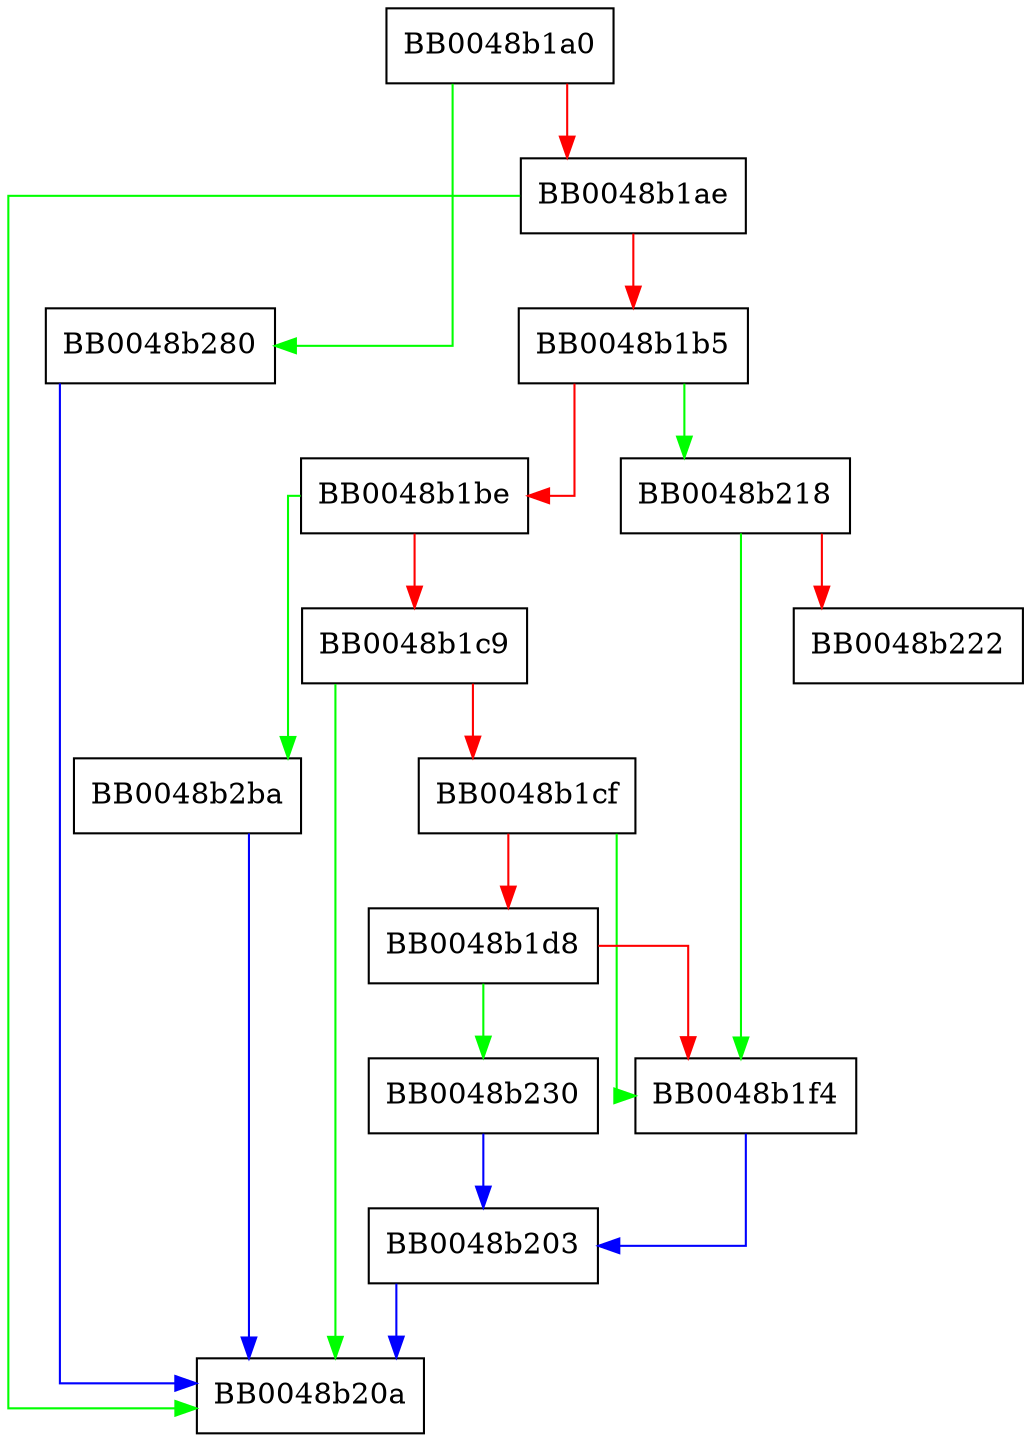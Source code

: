 digraph SSL_peek {
  node [shape="box"];
  graph [splines=ortho];
  BB0048b1a0 -> BB0048b280 [color="green"];
  BB0048b1a0 -> BB0048b1ae [color="red"];
  BB0048b1ae -> BB0048b20a [color="green"];
  BB0048b1ae -> BB0048b1b5 [color="red"];
  BB0048b1b5 -> BB0048b218 [color="green"];
  BB0048b1b5 -> BB0048b1be [color="red"];
  BB0048b1be -> BB0048b2ba [color="green"];
  BB0048b1be -> BB0048b1c9 [color="red"];
  BB0048b1c9 -> BB0048b20a [color="green"];
  BB0048b1c9 -> BB0048b1cf [color="red"];
  BB0048b1cf -> BB0048b1f4 [color="green"];
  BB0048b1cf -> BB0048b1d8 [color="red"];
  BB0048b1d8 -> BB0048b230 [color="green"];
  BB0048b1d8 -> BB0048b1f4 [color="red"];
  BB0048b1f4 -> BB0048b203 [color="blue"];
  BB0048b203 -> BB0048b20a [color="blue"];
  BB0048b218 -> BB0048b1f4 [color="green"];
  BB0048b218 -> BB0048b222 [color="red"];
  BB0048b230 -> BB0048b203 [color="blue"];
  BB0048b280 -> BB0048b20a [color="blue"];
  BB0048b2ba -> BB0048b20a [color="blue"];
}
